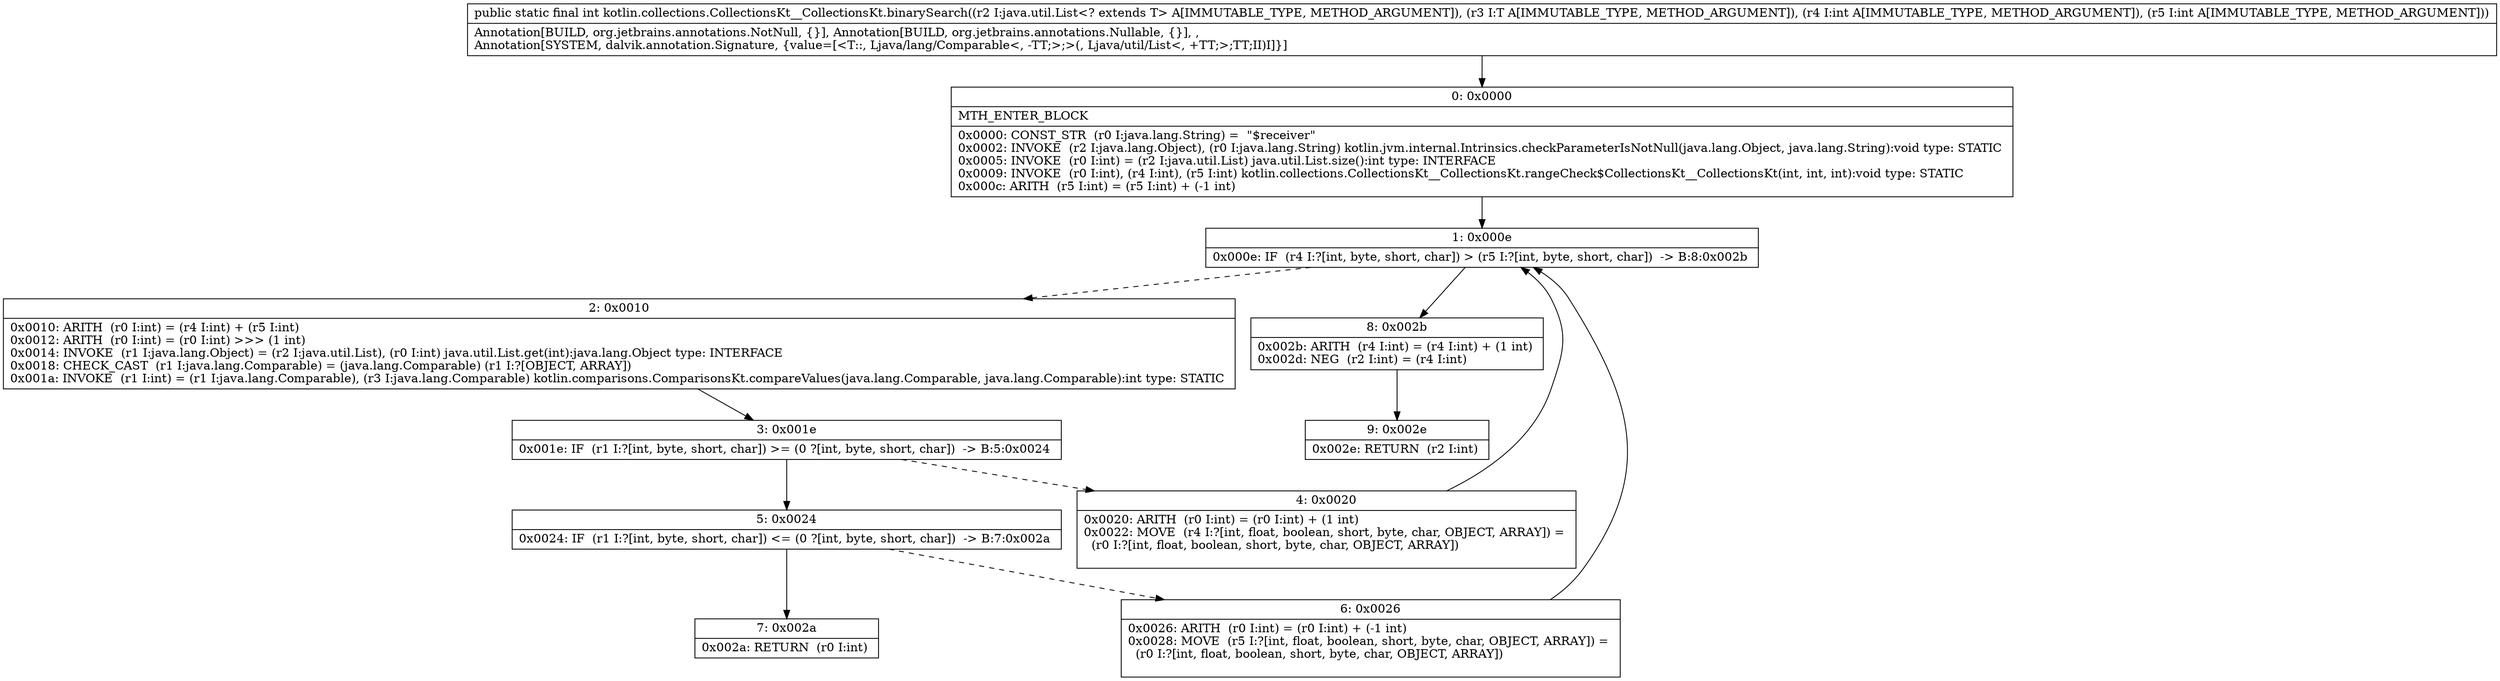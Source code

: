 digraph "CFG forkotlin.collections.CollectionsKt__CollectionsKt.binarySearch(Ljava\/util\/List;Ljava\/lang\/Comparable;II)I" {
Node_0 [shape=record,label="{0\:\ 0x0000|MTH_ENTER_BLOCK\l|0x0000: CONST_STR  (r0 I:java.lang.String) =  \"$receiver\" \l0x0002: INVOKE  (r2 I:java.lang.Object), (r0 I:java.lang.String) kotlin.jvm.internal.Intrinsics.checkParameterIsNotNull(java.lang.Object, java.lang.String):void type: STATIC \l0x0005: INVOKE  (r0 I:int) = (r2 I:java.util.List) java.util.List.size():int type: INTERFACE \l0x0009: INVOKE  (r0 I:int), (r4 I:int), (r5 I:int) kotlin.collections.CollectionsKt__CollectionsKt.rangeCheck$CollectionsKt__CollectionsKt(int, int, int):void type: STATIC \l0x000c: ARITH  (r5 I:int) = (r5 I:int) + (\-1 int) \l}"];
Node_1 [shape=record,label="{1\:\ 0x000e|0x000e: IF  (r4 I:?[int, byte, short, char]) \> (r5 I:?[int, byte, short, char])  \-\> B:8:0x002b \l}"];
Node_2 [shape=record,label="{2\:\ 0x0010|0x0010: ARITH  (r0 I:int) = (r4 I:int) + (r5 I:int) \l0x0012: ARITH  (r0 I:int) = (r0 I:int) \>\>\> (1 int) \l0x0014: INVOKE  (r1 I:java.lang.Object) = (r2 I:java.util.List), (r0 I:int) java.util.List.get(int):java.lang.Object type: INTERFACE \l0x0018: CHECK_CAST  (r1 I:java.lang.Comparable) = (java.lang.Comparable) (r1 I:?[OBJECT, ARRAY]) \l0x001a: INVOKE  (r1 I:int) = (r1 I:java.lang.Comparable), (r3 I:java.lang.Comparable) kotlin.comparisons.ComparisonsKt.compareValues(java.lang.Comparable, java.lang.Comparable):int type: STATIC \l}"];
Node_3 [shape=record,label="{3\:\ 0x001e|0x001e: IF  (r1 I:?[int, byte, short, char]) \>= (0 ?[int, byte, short, char])  \-\> B:5:0x0024 \l}"];
Node_4 [shape=record,label="{4\:\ 0x0020|0x0020: ARITH  (r0 I:int) = (r0 I:int) + (1 int) \l0x0022: MOVE  (r4 I:?[int, float, boolean, short, byte, char, OBJECT, ARRAY]) = \l  (r0 I:?[int, float, boolean, short, byte, char, OBJECT, ARRAY])\l \l}"];
Node_5 [shape=record,label="{5\:\ 0x0024|0x0024: IF  (r1 I:?[int, byte, short, char]) \<= (0 ?[int, byte, short, char])  \-\> B:7:0x002a \l}"];
Node_6 [shape=record,label="{6\:\ 0x0026|0x0026: ARITH  (r0 I:int) = (r0 I:int) + (\-1 int) \l0x0028: MOVE  (r5 I:?[int, float, boolean, short, byte, char, OBJECT, ARRAY]) = \l  (r0 I:?[int, float, boolean, short, byte, char, OBJECT, ARRAY])\l \l}"];
Node_7 [shape=record,label="{7\:\ 0x002a|0x002a: RETURN  (r0 I:int) \l}"];
Node_8 [shape=record,label="{8\:\ 0x002b|0x002b: ARITH  (r4 I:int) = (r4 I:int) + (1 int) \l0x002d: NEG  (r2 I:int) = (r4 I:int) \l}"];
Node_9 [shape=record,label="{9\:\ 0x002e|0x002e: RETURN  (r2 I:int) \l}"];
MethodNode[shape=record,label="{public static final int kotlin.collections.CollectionsKt__CollectionsKt.binarySearch((r2 I:java.util.List\<? extends T\> A[IMMUTABLE_TYPE, METHOD_ARGUMENT]), (r3 I:T A[IMMUTABLE_TYPE, METHOD_ARGUMENT]), (r4 I:int A[IMMUTABLE_TYPE, METHOD_ARGUMENT]), (r5 I:int A[IMMUTABLE_TYPE, METHOD_ARGUMENT]))  | Annotation[BUILD, org.jetbrains.annotations.NotNull, \{\}], Annotation[BUILD, org.jetbrains.annotations.Nullable, \{\}], , \lAnnotation[SYSTEM, dalvik.annotation.Signature, \{value=[\<T::, Ljava\/lang\/Comparable\<, \-TT;\>;\>(, Ljava\/util\/List\<, +TT;\>;TT;II)I]\}]\l}"];
MethodNode -> Node_0;
Node_0 -> Node_1;
Node_1 -> Node_2[style=dashed];
Node_1 -> Node_8;
Node_2 -> Node_3;
Node_3 -> Node_4[style=dashed];
Node_3 -> Node_5;
Node_4 -> Node_1;
Node_5 -> Node_6[style=dashed];
Node_5 -> Node_7;
Node_6 -> Node_1;
Node_8 -> Node_9;
}

